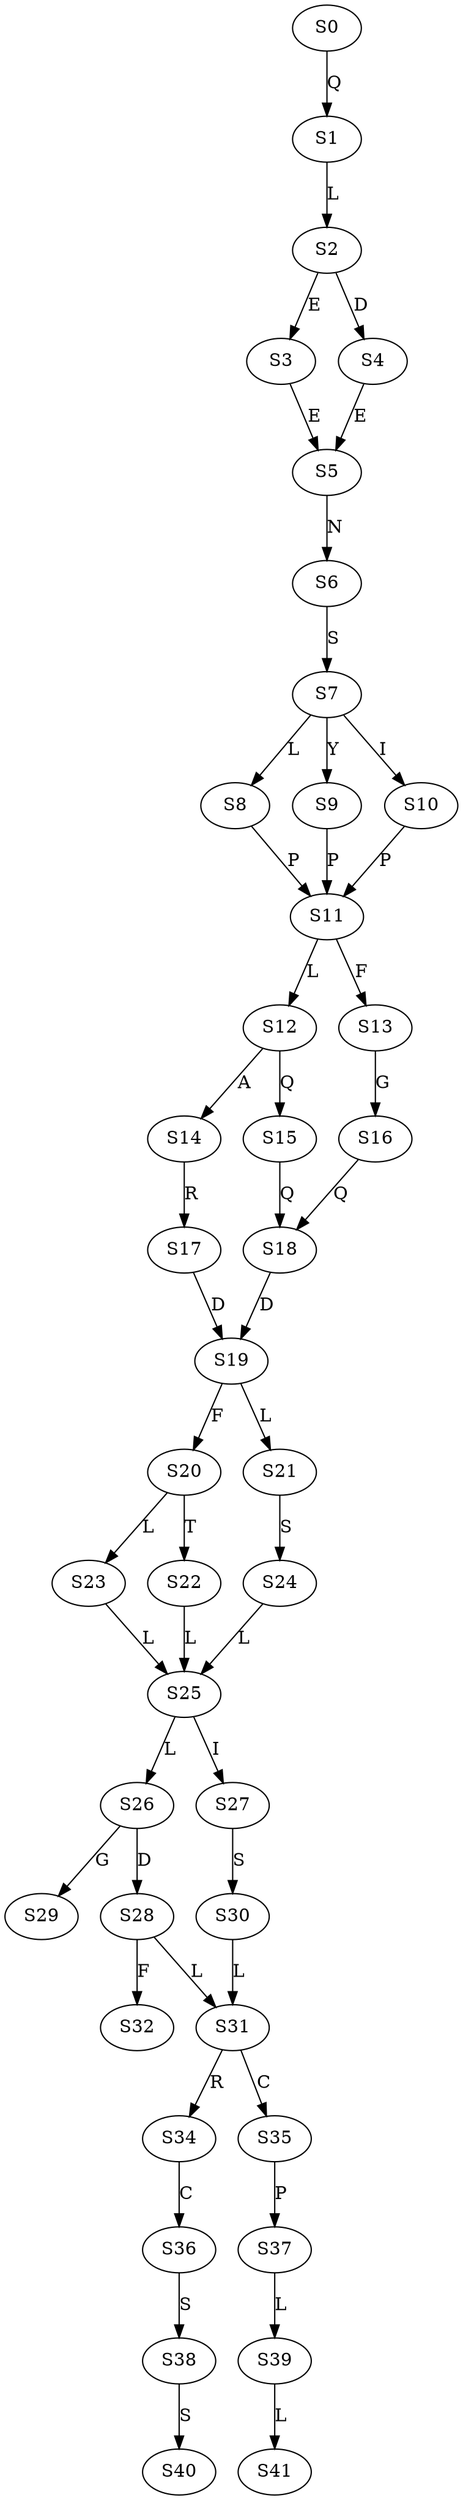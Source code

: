 strict digraph  {
	S0 -> S1 [ label = Q ];
	S1 -> S2 [ label = L ];
	S2 -> S3 [ label = E ];
	S2 -> S4 [ label = D ];
	S3 -> S5 [ label = E ];
	S4 -> S5 [ label = E ];
	S5 -> S6 [ label = N ];
	S6 -> S7 [ label = S ];
	S7 -> S8 [ label = L ];
	S7 -> S9 [ label = Y ];
	S7 -> S10 [ label = I ];
	S8 -> S11 [ label = P ];
	S9 -> S11 [ label = P ];
	S10 -> S11 [ label = P ];
	S11 -> S12 [ label = L ];
	S11 -> S13 [ label = F ];
	S12 -> S14 [ label = A ];
	S12 -> S15 [ label = Q ];
	S13 -> S16 [ label = G ];
	S14 -> S17 [ label = R ];
	S15 -> S18 [ label = Q ];
	S16 -> S18 [ label = Q ];
	S17 -> S19 [ label = D ];
	S18 -> S19 [ label = D ];
	S19 -> S20 [ label = F ];
	S19 -> S21 [ label = L ];
	S20 -> S22 [ label = T ];
	S20 -> S23 [ label = L ];
	S21 -> S24 [ label = S ];
	S22 -> S25 [ label = L ];
	S23 -> S25 [ label = L ];
	S24 -> S25 [ label = L ];
	S25 -> S26 [ label = L ];
	S25 -> S27 [ label = I ];
	S26 -> S28 [ label = D ];
	S26 -> S29 [ label = G ];
	S27 -> S30 [ label = S ];
	S28 -> S31 [ label = L ];
	S28 -> S32 [ label = F ];
	S30 -> S31 [ label = L ];
	S31 -> S34 [ label = R ];
	S31 -> S35 [ label = C ];
	S34 -> S36 [ label = C ];
	S35 -> S37 [ label = P ];
	S36 -> S38 [ label = S ];
	S37 -> S39 [ label = L ];
	S38 -> S40 [ label = S ];
	S39 -> S41 [ label = L ];
}

